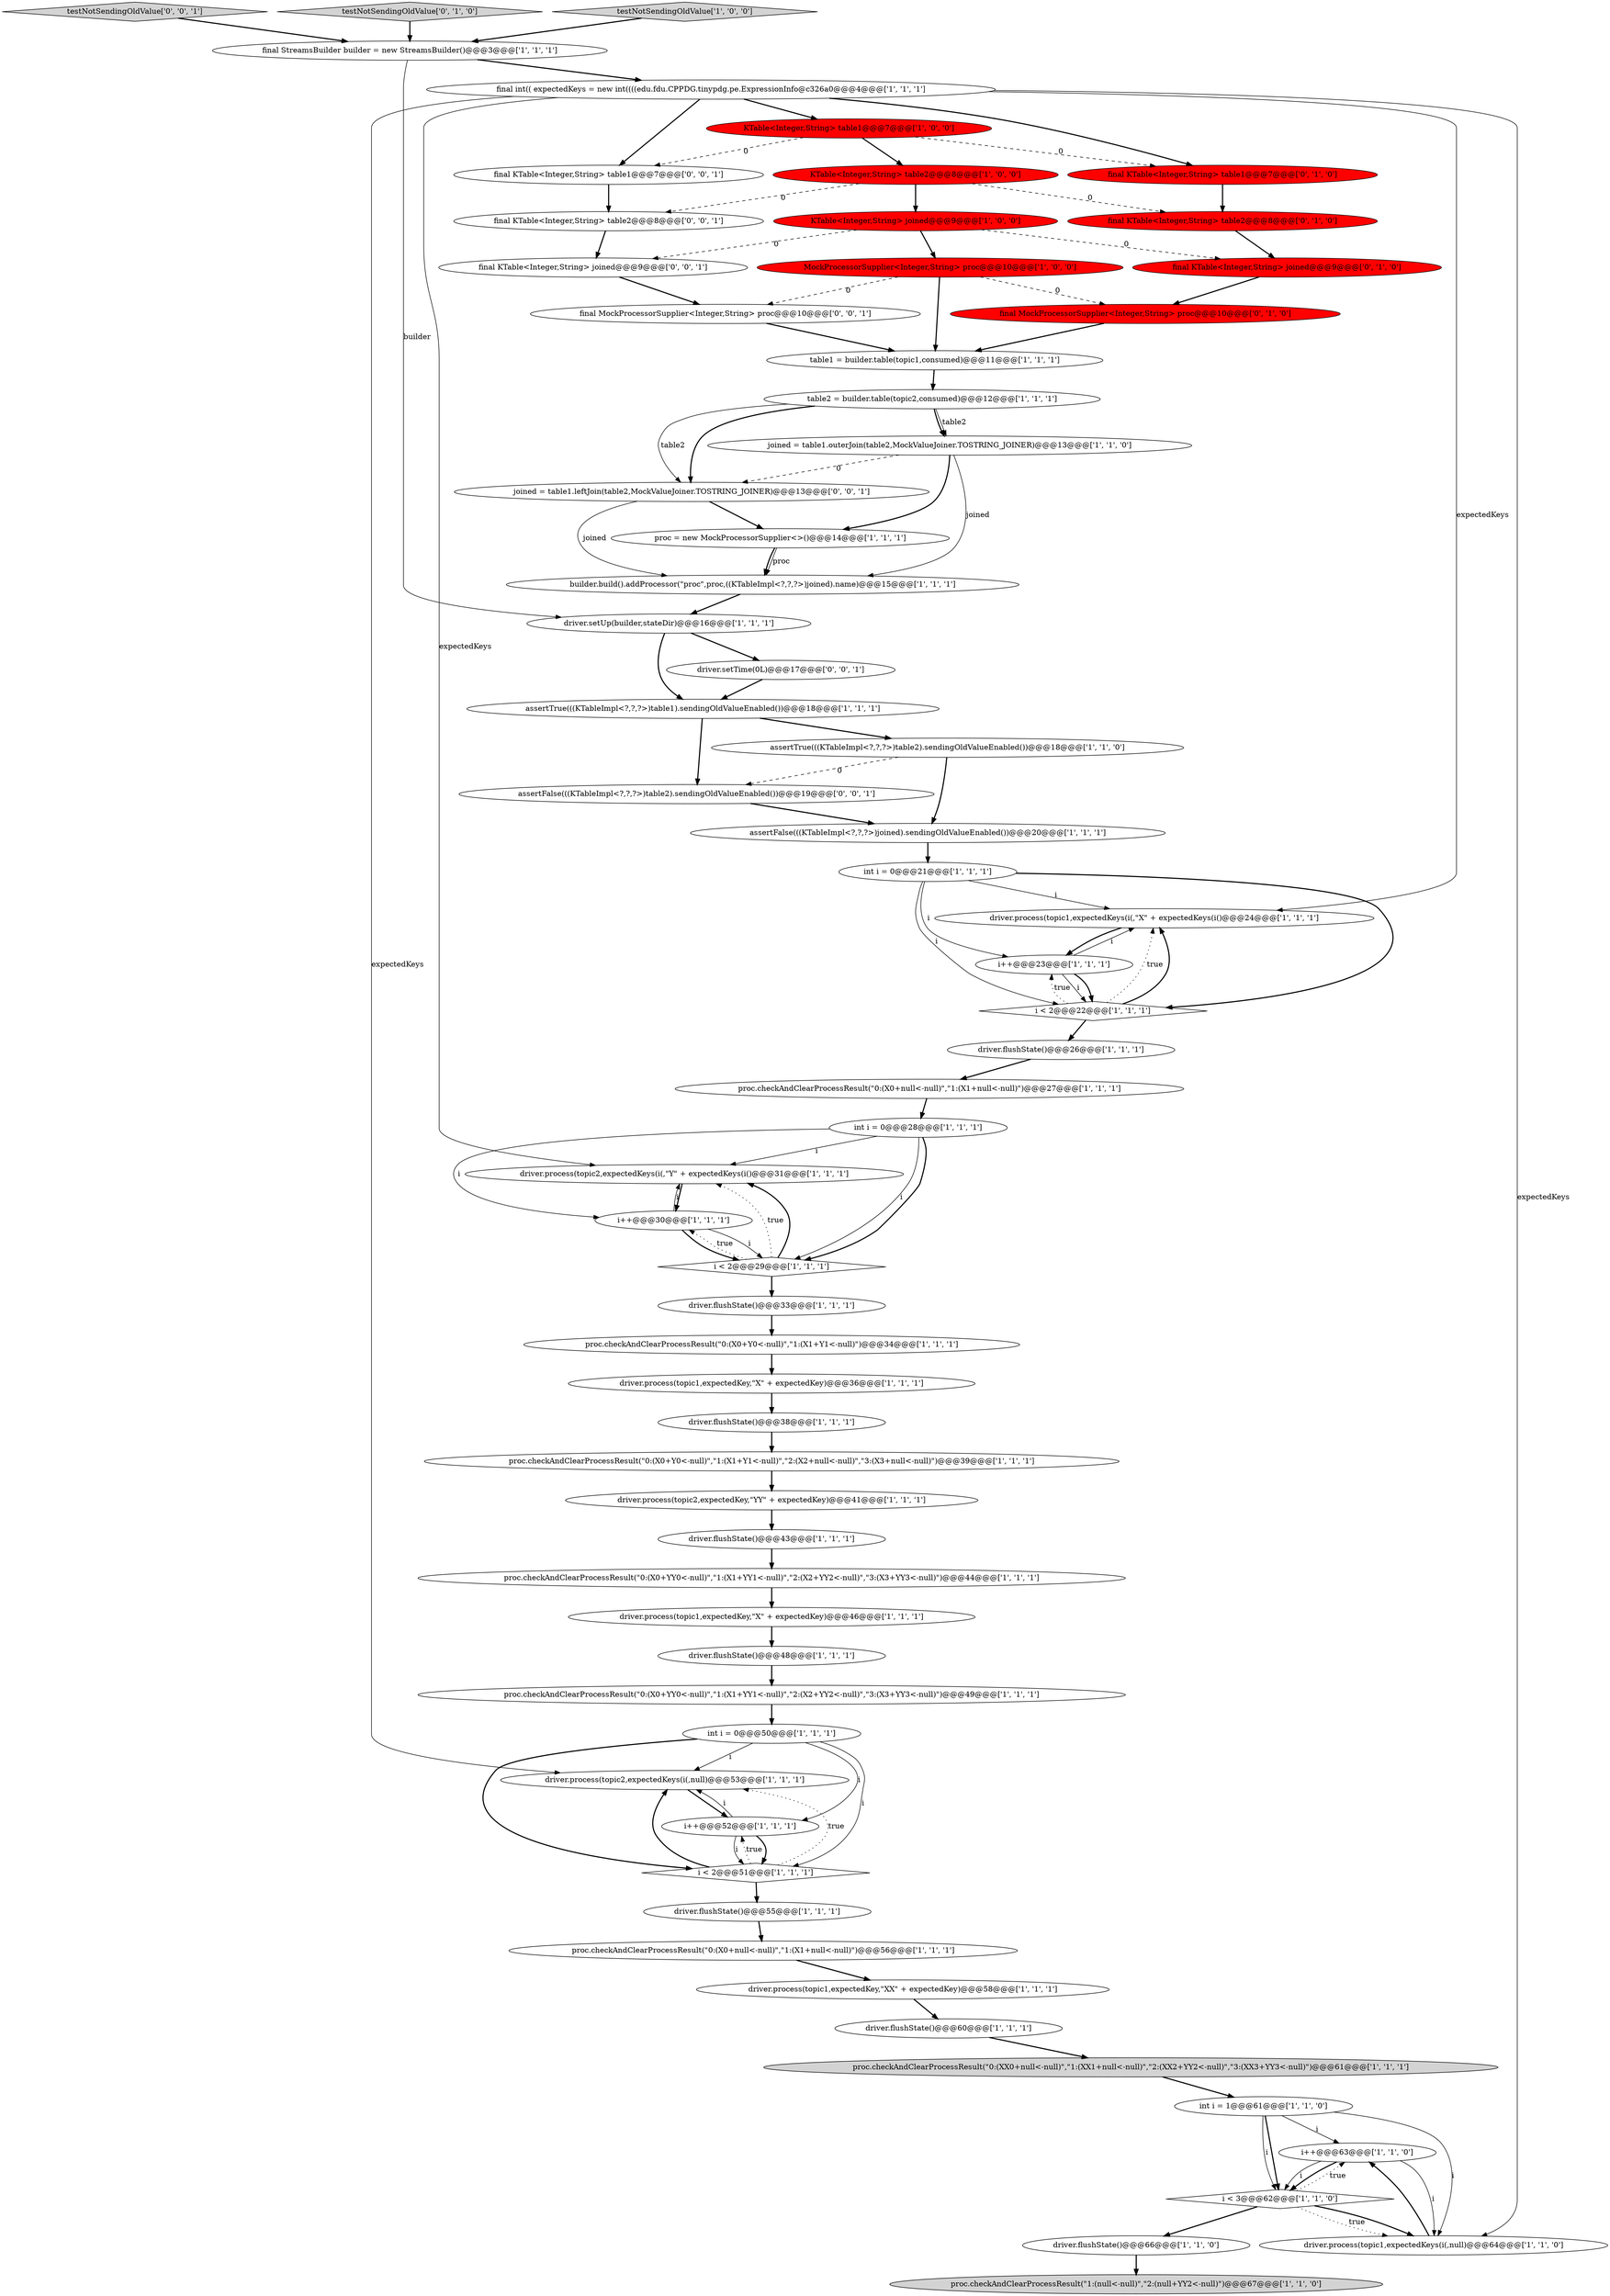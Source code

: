 digraph {
17 [style = filled, label = "driver.flushState()@@@60@@@['1', '1', '1']", fillcolor = white, shape = ellipse image = "AAA0AAABBB1BBB"];
12 [style = filled, label = "driver.flushState()@@@26@@@['1', '1', '1']", fillcolor = white, shape = ellipse image = "AAA0AAABBB1BBB"];
34 [style = filled, label = "proc.checkAndClearProcessResult(\"0:(X0+YY0<-null)\",\"1:(X1+YY1<-null)\",\"2:(X2+YY2<-null)\",\"3:(X3+YY3<-null)\")@@@49@@@['1', '1', '1']", fillcolor = white, shape = ellipse image = "AAA0AAABBB1BBB"];
48 [style = filled, label = "i < 2@@@51@@@['1', '1', '1']", fillcolor = white, shape = diamond image = "AAA0AAABBB1BBB"];
57 [style = filled, label = "joined = table1.leftJoin(table2,MockValueJoiner.TOSTRING_JOINER)@@@13@@@['0', '0', '1']", fillcolor = white, shape = ellipse image = "AAA0AAABBB3BBB"];
18 [style = filled, label = "driver.flushState()@@@66@@@['1', '1', '0']", fillcolor = white, shape = ellipse image = "AAA0AAABBB1BBB"];
45 [style = filled, label = "MockProcessorSupplier<Integer,String> proc@@@10@@@['1', '0', '0']", fillcolor = red, shape = ellipse image = "AAA1AAABBB1BBB"];
58 [style = filled, label = "testNotSendingOldValue['0', '0', '1']", fillcolor = lightgray, shape = diamond image = "AAA0AAABBB3BBB"];
39 [style = filled, label = "i++@@@63@@@['1', '1', '0']", fillcolor = white, shape = ellipse image = "AAA0AAABBB1BBB"];
51 [style = filled, label = "int i = 1@@@61@@@['1', '1', '0']", fillcolor = white, shape = ellipse image = "AAA0AAABBB1BBB"];
33 [style = filled, label = "KTable<Integer,String> table2@@@8@@@['1', '0', '0']", fillcolor = red, shape = ellipse image = "AAA1AAABBB1BBB"];
10 [style = filled, label = "driver.flushState()@@@38@@@['1', '1', '1']", fillcolor = white, shape = ellipse image = "AAA0AAABBB1BBB"];
2 [style = filled, label = "joined = table1.outerJoin(table2,MockValueJoiner.TOSTRING_JOINER)@@@13@@@['1', '1', '0']", fillcolor = white, shape = ellipse image = "AAA0AAABBB1BBB"];
19 [style = filled, label = "table1 = builder.table(topic1,consumed)@@@11@@@['1', '1', '1']", fillcolor = white, shape = ellipse image = "AAA0AAABBB1BBB"];
50 [style = filled, label = "final StreamsBuilder builder = new StreamsBuilder()@@@3@@@['1', '1', '1']", fillcolor = white, shape = ellipse image = "AAA0AAABBB1BBB"];
26 [style = filled, label = "proc.checkAndClearProcessResult(\"0:(X0+null<-null)\",\"1:(X1+null<-null)\")@@@56@@@['1', '1', '1']", fillcolor = white, shape = ellipse image = "AAA0AAABBB1BBB"];
53 [style = filled, label = "testNotSendingOldValue['0', '1', '0']", fillcolor = lightgray, shape = diamond image = "AAA0AAABBB2BBB"];
3 [style = filled, label = "assertFalse(((KTableImpl<?,?,?>)joined).sendingOldValueEnabled())@@@20@@@['1', '1', '1']", fillcolor = white, shape = ellipse image = "AAA0AAABBB1BBB"];
42 [style = filled, label = "int i = 0@@@28@@@['1', '1', '1']", fillcolor = white, shape = ellipse image = "AAA0AAABBB1BBB"];
16 [style = filled, label = "driver.process(topic2,expectedKey,\"YY\" + expectedKey)@@@41@@@['1', '1', '1']", fillcolor = white, shape = ellipse image = "AAA0AAABBB1BBB"];
23 [style = filled, label = "int i = 0@@@50@@@['1', '1', '1']", fillcolor = white, shape = ellipse image = "AAA0AAABBB1BBB"];
56 [style = filled, label = "final KTable<Integer,String> table2@@@8@@@['0', '1', '0']", fillcolor = red, shape = ellipse image = "AAA1AAABBB2BBB"];
7 [style = filled, label = "i < 3@@@62@@@['1', '1', '0']", fillcolor = white, shape = diamond image = "AAA0AAABBB1BBB"];
36 [style = filled, label = "final int(( expectedKeys = new int((((edu.fdu.CPPDG.tinypdg.pe.ExpressionInfo@c326a0@@@4@@@['1', '1', '1']", fillcolor = white, shape = ellipse image = "AAA0AAABBB1BBB"];
44 [style = filled, label = "driver.process(topic2,expectedKeys(i(,null)@@@53@@@['1', '1', '1']", fillcolor = white, shape = ellipse image = "AAA0AAABBB1BBB"];
28 [style = filled, label = "table2 = builder.table(topic2,consumed)@@@12@@@['1', '1', '1']", fillcolor = white, shape = ellipse image = "AAA0AAABBB1BBB"];
60 [style = filled, label = "final KTable<Integer,String> table1@@@7@@@['0', '0', '1']", fillcolor = white, shape = ellipse image = "AAA0AAABBB3BBB"];
11 [style = filled, label = "proc.checkAndClearProcessResult(\"0:(X0+YY0<-null)\",\"1:(X1+YY1<-null)\",\"2:(X2+YY2<-null)\",\"3:(X3+YY3<-null)\")@@@44@@@['1', '1', '1']", fillcolor = white, shape = ellipse image = "AAA0AAABBB1BBB"];
62 [style = filled, label = "final KTable<Integer,String> joined@@@9@@@['0', '0', '1']", fillcolor = white, shape = ellipse image = "AAA0AAABBB3BBB"];
8 [style = filled, label = "i++@@@52@@@['1', '1', '1']", fillcolor = white, shape = ellipse image = "AAA0AAABBB1BBB"];
30 [style = filled, label = "proc = new MockProcessorSupplier<>()@@@14@@@['1', '1', '1']", fillcolor = white, shape = ellipse image = "AAA0AAABBB1BBB"];
1 [style = filled, label = "proc.checkAndClearProcessResult(\"0:(X0+null<-null)\",\"1:(X1+null<-null)\")@@@27@@@['1', '1', '1']", fillcolor = white, shape = ellipse image = "AAA0AAABBB1BBB"];
35 [style = filled, label = "proc.checkAndClearProcessResult(\"0:(X0+Y0<-null)\",\"1:(X1+Y1<-null)\",\"2:(X2+null<-null)\",\"3:(X3+null<-null)\")@@@39@@@['1', '1', '1']", fillcolor = white, shape = ellipse image = "AAA0AAABBB1BBB"];
14 [style = filled, label = "driver.process(topic1,expectedKey,\"XX\" + expectedKey)@@@58@@@['1', '1', '1']", fillcolor = white, shape = ellipse image = "AAA0AAABBB1BBB"];
4 [style = filled, label = "driver.flushState()@@@43@@@['1', '1', '1']", fillcolor = white, shape = ellipse image = "AAA0AAABBB1BBB"];
32 [style = filled, label = "assertTrue(((KTableImpl<?,?,?>)table2).sendingOldValueEnabled())@@@18@@@['1', '1', '0']", fillcolor = white, shape = ellipse image = "AAA0AAABBB1BBB"];
40 [style = filled, label = "testNotSendingOldValue['1', '0', '0']", fillcolor = lightgray, shape = diamond image = "AAA0AAABBB1BBB"];
61 [style = filled, label = "final KTable<Integer,String> table2@@@8@@@['0', '0', '1']", fillcolor = white, shape = ellipse image = "AAA0AAABBB3BBB"];
0 [style = filled, label = "KTable<Integer,String> joined@@@9@@@['1', '0', '0']", fillcolor = red, shape = ellipse image = "AAA1AAABBB1BBB"];
47 [style = filled, label = "driver.process(topic2,expectedKeys(i(,\"Y\" + expectedKeys(i()@@@31@@@['1', '1', '1']", fillcolor = white, shape = ellipse image = "AAA0AAABBB1BBB"];
5 [style = filled, label = "driver.flushState()@@@55@@@['1', '1', '1']", fillcolor = white, shape = ellipse image = "AAA0AAABBB1BBB"];
54 [style = filled, label = "final KTable<Integer,String> joined@@@9@@@['0', '1', '0']", fillcolor = red, shape = ellipse image = "AAA1AAABBB2BBB"];
25 [style = filled, label = "i < 2@@@29@@@['1', '1', '1']", fillcolor = white, shape = diamond image = "AAA0AAABBB1BBB"];
22 [style = filled, label = "driver.process(topic1,expectedKeys(i(,\"X\" + expectedKeys(i()@@@24@@@['1', '1', '1']", fillcolor = white, shape = ellipse image = "AAA0AAABBB1BBB"];
46 [style = filled, label = "KTable<Integer,String> table1@@@7@@@['1', '0', '0']", fillcolor = red, shape = ellipse image = "AAA1AAABBB1BBB"];
9 [style = filled, label = "int i = 0@@@21@@@['1', '1', '1']", fillcolor = white, shape = ellipse image = "AAA0AAABBB1BBB"];
31 [style = filled, label = "assertTrue(((KTableImpl<?,?,?>)table1).sendingOldValueEnabled())@@@18@@@['1', '1', '1']", fillcolor = white, shape = ellipse image = "AAA0AAABBB1BBB"];
52 [style = filled, label = "final MockProcessorSupplier<Integer,String> proc@@@10@@@['0', '1', '0']", fillcolor = red, shape = ellipse image = "AAA1AAABBB2BBB"];
63 [style = filled, label = "driver.setTime(0L)@@@17@@@['0', '0', '1']", fillcolor = white, shape = ellipse image = "AAA0AAABBB3BBB"];
38 [style = filled, label = "driver.process(topic1,expectedKey,\"X\" + expectedKey)@@@46@@@['1', '1', '1']", fillcolor = white, shape = ellipse image = "AAA0AAABBB1BBB"];
59 [style = filled, label = "final MockProcessorSupplier<Integer,String> proc@@@10@@@['0', '0', '1']", fillcolor = white, shape = ellipse image = "AAA0AAABBB3BBB"];
37 [style = filled, label = "builder.build().addProcessor(\"proc\",proc,((KTableImpl<?,?,?>)joined).name)@@@15@@@['1', '1', '1']", fillcolor = white, shape = ellipse image = "AAA0AAABBB1BBB"];
13 [style = filled, label = "driver.process(topic1,expectedKeys(i(,null)@@@64@@@['1', '1', '0']", fillcolor = white, shape = ellipse image = "AAA0AAABBB1BBB"];
29 [style = filled, label = "proc.checkAndClearProcessResult(\"1:(null<-null)\",\"2:(null+YY2<-null)\")@@@67@@@['1', '1', '0']", fillcolor = lightgray, shape = ellipse image = "AAA0AAABBB1BBB"];
43 [style = filled, label = "proc.checkAndClearProcessResult(\"0:(XX0+null<-null)\",\"1:(XX1+null<-null)\",\"2:(XX2+YY2<-null)\",\"3:(XX3+YY3<-null)\")@@@61@@@['1', '1', '1']", fillcolor = lightgray, shape = ellipse image = "AAA0AAABBB1BBB"];
27 [style = filled, label = "i++@@@30@@@['1', '1', '1']", fillcolor = white, shape = ellipse image = "AAA0AAABBB1BBB"];
21 [style = filled, label = "i < 2@@@22@@@['1', '1', '1']", fillcolor = white, shape = diamond image = "AAA0AAABBB1BBB"];
6 [style = filled, label = "i++@@@23@@@['1', '1', '1']", fillcolor = white, shape = ellipse image = "AAA0AAABBB1BBB"];
55 [style = filled, label = "final KTable<Integer,String> table1@@@7@@@['0', '1', '0']", fillcolor = red, shape = ellipse image = "AAA1AAABBB2BBB"];
20 [style = filled, label = "driver.flushState()@@@48@@@['1', '1', '1']", fillcolor = white, shape = ellipse image = "AAA0AAABBB1BBB"];
64 [style = filled, label = "assertFalse(((KTableImpl<?,?,?>)table2).sendingOldValueEnabled())@@@19@@@['0', '0', '1']", fillcolor = white, shape = ellipse image = "AAA0AAABBB3BBB"];
49 [style = filled, label = "driver.process(topic1,expectedKey,\"X\" + expectedKey)@@@36@@@['1', '1', '1']", fillcolor = white, shape = ellipse image = "AAA0AAABBB1BBB"];
15 [style = filled, label = "driver.flushState()@@@33@@@['1', '1', '1']", fillcolor = white, shape = ellipse image = "AAA0AAABBB1BBB"];
41 [style = filled, label = "driver.setUp(builder,stateDir)@@@16@@@['1', '1', '1']", fillcolor = white, shape = ellipse image = "AAA0AAABBB1BBB"];
24 [style = filled, label = "proc.checkAndClearProcessResult(\"0:(X0+Y0<-null)\",\"1:(X1+Y1<-null)\")@@@34@@@['1', '1', '1']", fillcolor = white, shape = ellipse image = "AAA0AAABBB1BBB"];
39->7 [style = solid, label="i"];
58->50 [style = bold, label=""];
28->57 [style = solid, label="table2"];
44->8 [style = bold, label=""];
64->3 [style = bold, label=""];
33->61 [style = dashed, label="0"];
48->44 [style = dotted, label="true"];
10->35 [style = bold, label=""];
14->17 [style = bold, label=""];
47->27 [style = bold, label=""];
7->39 [style = dotted, label="true"];
36->55 [style = bold, label=""];
56->54 [style = bold, label=""];
27->47 [style = solid, label="i"];
42->27 [style = solid, label="i"];
33->0 [style = bold, label=""];
24->49 [style = bold, label=""];
63->31 [style = bold, label=""];
9->6 [style = solid, label="i"];
49->10 [style = bold, label=""];
32->64 [style = dashed, label="0"];
51->7 [style = bold, label=""];
9->21 [style = bold, label=""];
45->59 [style = dashed, label="0"];
25->47 [style = dotted, label="true"];
25->15 [style = bold, label=""];
19->28 [style = bold, label=""];
32->3 [style = bold, label=""];
23->48 [style = solid, label="i"];
27->25 [style = bold, label=""];
36->13 [style = solid, label="expectedKeys"];
57->37 [style = solid, label="joined"];
54->52 [style = bold, label=""];
51->13 [style = solid, label="i"];
25->47 [style = bold, label=""];
40->50 [style = bold, label=""];
39->13 [style = solid, label="i"];
20->34 [style = bold, label=""];
7->13 [style = dotted, label="true"];
43->51 [style = bold, label=""];
26->14 [style = bold, label=""];
1->42 [style = bold, label=""];
21->22 [style = dotted, label="true"];
48->44 [style = bold, label=""];
0->54 [style = dashed, label="0"];
36->22 [style = solid, label="expectedKeys"];
52->19 [style = bold, label=""];
12->1 [style = bold, label=""];
8->48 [style = solid, label="i"];
23->48 [style = bold, label=""];
36->46 [style = bold, label=""];
45->52 [style = dashed, label="0"];
39->7 [style = bold, label=""];
21->22 [style = bold, label=""];
46->33 [style = bold, label=""];
57->30 [style = bold, label=""];
8->44 [style = solid, label="i"];
33->56 [style = dashed, label="0"];
6->22 [style = solid, label="i"];
48->5 [style = bold, label=""];
42->25 [style = solid, label="i"];
9->21 [style = solid, label="i"];
22->6 [style = bold, label=""];
21->6 [style = dotted, label="true"];
23->44 [style = solid, label="i"];
38->20 [style = bold, label=""];
0->45 [style = bold, label=""];
42->25 [style = bold, label=""];
6->21 [style = bold, label=""];
31->32 [style = bold, label=""];
37->41 [style = bold, label=""];
5->26 [style = bold, label=""];
28->2 [style = solid, label="table2"];
13->39 [style = bold, label=""];
30->37 [style = solid, label="proc"];
21->12 [style = bold, label=""];
53->50 [style = bold, label=""];
3->9 [style = bold, label=""];
17->43 [style = bold, label=""];
6->21 [style = solid, label="i"];
0->62 [style = dashed, label="0"];
60->61 [style = bold, label=""];
36->60 [style = bold, label=""];
2->37 [style = solid, label="joined"];
7->18 [style = bold, label=""];
41->31 [style = bold, label=""];
34->23 [style = bold, label=""];
50->41 [style = solid, label="builder"];
16->4 [style = bold, label=""];
28->57 [style = bold, label=""];
36->44 [style = solid, label="expectedKeys"];
27->25 [style = solid, label="i"];
23->8 [style = solid, label="i"];
61->62 [style = bold, label=""];
7->13 [style = bold, label=""];
62->59 [style = bold, label=""];
51->7 [style = solid, label="i"];
35->16 [style = bold, label=""];
11->38 [style = bold, label=""];
42->47 [style = solid, label="i"];
9->22 [style = solid, label="i"];
46->60 [style = dashed, label="0"];
36->47 [style = solid, label="expectedKeys"];
2->57 [style = dashed, label="0"];
51->39 [style = solid, label="i"];
46->55 [style = dashed, label="0"];
30->37 [style = bold, label=""];
55->56 [style = bold, label=""];
8->48 [style = bold, label=""];
28->2 [style = bold, label=""];
18->29 [style = bold, label=""];
45->19 [style = bold, label=""];
50->36 [style = bold, label=""];
15->24 [style = bold, label=""];
48->8 [style = dotted, label="true"];
31->64 [style = bold, label=""];
2->30 [style = bold, label=""];
4->11 [style = bold, label=""];
25->27 [style = dotted, label="true"];
41->63 [style = bold, label=""];
59->19 [style = bold, label=""];
}
